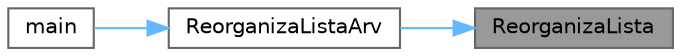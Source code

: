 digraph "ReorganizaLista"
{
 // LATEX_PDF_SIZE
  bgcolor="transparent";
  edge [fontname=Helvetica,fontsize=10,labelfontname=Helvetica,labelfontsize=10];
  node [fontname=Helvetica,fontsize=10,shape=box,height=0.2,width=0.4];
  rankdir="RL";
  Node1 [label="ReorganizaLista",height=0.2,width=0.4,color="gray40", fillcolor="grey60", style="filled", fontcolor="black",tooltip="Função para organizar a lista dependendo da função passada como argumento, (Cria uma nova lista inclu..."];
  Node1 -> Node2 [dir="back",color="steelblue1",style="solid"];
  Node2 [label="ReorganizaListaArv",height=0.2,width=0.4,color="grey40", fillcolor="white", style="filled",URL="$_lista_arv_8c.html#af158e4c216192f206bf822c3cdb1c507",tooltip="Reorganiza lista baseada em peso."];
  Node2 -> Node3 [dir="back",color="steelblue1",style="solid"];
  Node3 [label="main",height=0.2,width=0.4,color="grey40", fillcolor="white", style="filled",URL="$_codificador_8c.html#abf9e6b7e6f15df4b525a2e7705ba3089",tooltip=" "];
}
